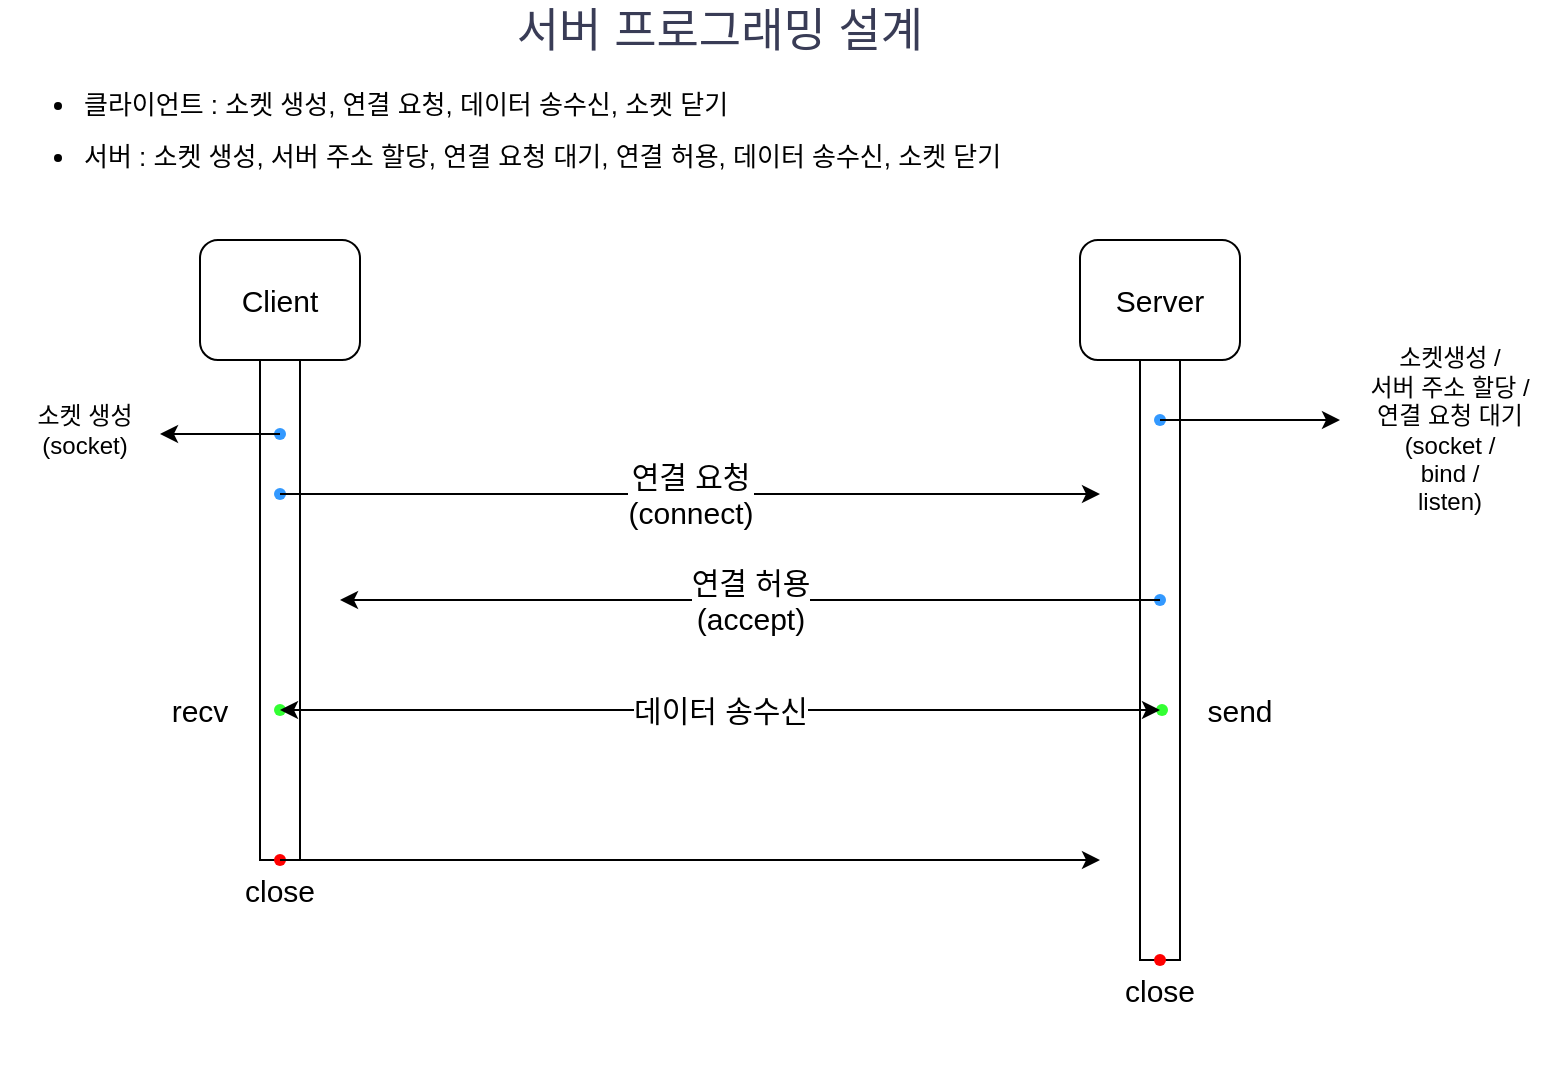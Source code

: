<mxfile version="24.7.6">
  <diagram name="페이지-1" id="Oy09YMq7JXKhEEB8FjI7">
    <mxGraphModel dx="989" dy="532" grid="1" gridSize="10" guides="1" tooltips="1" connect="1" arrows="1" fold="1" page="1" pageScale="1" pageWidth="827" pageHeight="1169" math="0" shadow="0">
      <root>
        <mxCell id="0" />
        <mxCell id="1" parent="0" />
        <mxCell id="PLHJU6RH4WrfTBuvKlq1-2" value="&lt;font style=&quot;font-size: 23px;&quot;&gt;서버 프로그래밍 설계&lt;/font&gt;" style="text;strokeColor=none;align=center;fillColor=none;html=1;verticalAlign=middle;whiteSpace=wrap;rounded=0;labelBackgroundColor=none;fontColor=#393C56;fontSize=23;" parent="1" vertex="1">
          <mxGeometry x="240" y="30" width="320" height="30" as="geometry" />
        </mxCell>
        <mxCell id="iw1IhrgtUYSzo-H0P91l-19" value="" style="group;fontSize=15;" vertex="1" connectable="0" parent="1">
          <mxGeometry x="560" y="93" width="260" height="480" as="geometry" />
        </mxCell>
        <mxCell id="iw1IhrgtUYSzo-H0P91l-5" value="Server" style="rounded=1;whiteSpace=wrap;html=1;fontSize=15;" vertex="1" parent="iw1IhrgtUYSzo-H0P91l-19">
          <mxGeometry x="20" y="57" width="80" height="60" as="geometry" />
        </mxCell>
        <mxCell id="iw1IhrgtUYSzo-H0P91l-7" value="" style="rounded=0;whiteSpace=wrap;html=1;fontSize=15;" vertex="1" parent="iw1IhrgtUYSzo-H0P91l-19">
          <mxGeometry x="50" y="117" width="20" height="300" as="geometry" />
        </mxCell>
        <mxCell id="iw1IhrgtUYSzo-H0P91l-35" value="" style="shape=waypoint;sketch=0;fillStyle=solid;size=6;pointerEvents=1;points=[];fillColor=#007FFF;resizable=0;rotatable=0;perimeter=centerPerimeter;snapToPoint=1;strokeColor=#3399FF;fontSize=15;" vertex="1" parent="iw1IhrgtUYSzo-H0P91l-19">
          <mxGeometry x="50" y="137" width="20" height="20" as="geometry" />
        </mxCell>
        <mxCell id="iw1IhrgtUYSzo-H0P91l-39" value="" style="shape=waypoint;sketch=0;fillStyle=solid;size=6;pointerEvents=1;points=[];fillColor=none;resizable=0;rotatable=0;perimeter=centerPerimeter;snapToPoint=1;strokeColor=#3399FF;fontSize=15;" vertex="1" parent="iw1IhrgtUYSzo-H0P91l-19">
          <mxGeometry x="50" y="227" width="20" height="20" as="geometry" />
        </mxCell>
        <mxCell id="iw1IhrgtUYSzo-H0P91l-38" value="" style="shape=waypoint;sketch=0;fillStyle=solid;size=6;pointerEvents=1;points=[];fillColor=none;resizable=0;rotatable=0;perimeter=centerPerimeter;snapToPoint=1;strokeColor=#33FF33;fontSize=15;" vertex="1" parent="iw1IhrgtUYSzo-H0P91l-19">
          <mxGeometry x="51" y="282" width="20" height="20" as="geometry" />
        </mxCell>
        <mxCell id="iw1IhrgtUYSzo-H0P91l-42" value="send" style="text;html=1;align=center;verticalAlign=middle;whiteSpace=wrap;rounded=0;fontSize=15;" vertex="1" parent="iw1IhrgtUYSzo-H0P91l-19">
          <mxGeometry x="70" y="277" width="60" height="30" as="geometry" />
        </mxCell>
        <mxCell id="iw1IhrgtUYSzo-H0P91l-47" value="" style="shape=waypoint;sketch=0;fillStyle=solid;size=6;pointerEvents=1;points=[];fillColor=none;resizable=0;rotatable=0;perimeter=centerPerimeter;snapToPoint=1;strokeColor=#FF0000;fontSize=15;" vertex="1" parent="iw1IhrgtUYSzo-H0P91l-19">
          <mxGeometry x="50" y="407" width="20" height="20" as="geometry" />
        </mxCell>
        <mxCell id="iw1IhrgtUYSzo-H0P91l-48" value="close" style="text;html=1;align=center;verticalAlign=middle;whiteSpace=wrap;rounded=0;fontSize=15;" vertex="1" parent="iw1IhrgtUYSzo-H0P91l-19">
          <mxGeometry x="30" y="417" width="60" height="30" as="geometry" />
        </mxCell>
        <mxCell id="iw1IhrgtUYSzo-H0P91l-3" value="Client" style="rounded=1;whiteSpace=wrap;html=1;fontSize=15;" vertex="1" parent="iw1IhrgtUYSzo-H0P91l-19">
          <mxGeometry x="-420" y="57" width="80" height="60" as="geometry" />
        </mxCell>
        <mxCell id="iw1IhrgtUYSzo-H0P91l-6" value="" style="rounded=0;whiteSpace=wrap;html=1;gradientColor=none;fontSize=15;" vertex="1" parent="iw1IhrgtUYSzo-H0P91l-19">
          <mxGeometry x="-390" y="117" width="20" height="250" as="geometry" />
        </mxCell>
        <mxCell id="iw1IhrgtUYSzo-H0P91l-40" value="" style="shape=waypoint;sketch=0;fillStyle=solid;size=6;pointerEvents=1;points=[];fillColor=none;resizable=0;rotatable=0;perimeter=centerPerimeter;snapToPoint=1;strokeColor=#3399FF;fontSize=15;" vertex="1" parent="iw1IhrgtUYSzo-H0P91l-19">
          <mxGeometry x="-390" y="174" width="20" height="20" as="geometry" />
        </mxCell>
        <mxCell id="iw1IhrgtUYSzo-H0P91l-41" value="" style="shape=waypoint;sketch=0;fillStyle=solid;size=6;pointerEvents=1;points=[];fillColor=none;resizable=0;rotatable=0;perimeter=centerPerimeter;snapToPoint=1;strokeColor=#33FF33;fontSize=15;" vertex="1" parent="iw1IhrgtUYSzo-H0P91l-19">
          <mxGeometry x="-390" y="282" width="20" height="20" as="geometry" />
        </mxCell>
        <mxCell id="iw1IhrgtUYSzo-H0P91l-43" value="recv" style="text;html=1;align=center;verticalAlign=middle;whiteSpace=wrap;rounded=0;fontSize=15;" vertex="1" parent="iw1IhrgtUYSzo-H0P91l-19">
          <mxGeometry x="-450" y="277" width="60" height="30" as="geometry" />
        </mxCell>
        <mxCell id="iw1IhrgtUYSzo-H0P91l-44" value="" style="shape=waypoint;sketch=0;fillStyle=solid;size=6;pointerEvents=1;points=[];fillColor=none;resizable=0;rotatable=0;perimeter=centerPerimeter;snapToPoint=1;strokeColor=#FF0000;fontSize=15;" vertex="1" parent="iw1IhrgtUYSzo-H0P91l-19">
          <mxGeometry x="-390" y="357" width="20" height="20" as="geometry" />
        </mxCell>
        <mxCell id="iw1IhrgtUYSzo-H0P91l-45" value="close" style="text;html=1;align=center;verticalAlign=middle;whiteSpace=wrap;rounded=0;fontSize=15;" vertex="1" parent="iw1IhrgtUYSzo-H0P91l-19">
          <mxGeometry x="-410" y="367" width="60" height="30" as="geometry" />
        </mxCell>
        <mxCell id="iw1IhrgtUYSzo-H0P91l-50" value="" style="shape=waypoint;sketch=0;fillStyle=solid;size=6;pointerEvents=1;points=[];fillColor=#007FFF;resizable=0;rotatable=0;perimeter=centerPerimeter;snapToPoint=1;strokeColor=#3399FF;fontSize=15;" vertex="1" parent="iw1IhrgtUYSzo-H0P91l-19">
          <mxGeometry x="-390" y="144" width="20" height="20" as="geometry" />
        </mxCell>
        <mxCell id="iw1IhrgtUYSzo-H0P91l-31" value="&lt;div style=&quot;font-size: 15px;&quot;&gt;연결 요청&lt;br style=&quot;font-size: 15px;&quot;&gt;&lt;/div&gt;&lt;div style=&quot;font-size: 15px;&quot;&gt;(connect)&lt;/div&gt;" style="endArrow=classic;html=1;rounded=0;exitX=0.45;exitY=0.65;exitDx=0;exitDy=0;exitPerimeter=0;fontSize=15;" edge="1" parent="iw1IhrgtUYSzo-H0P91l-19">
          <mxGeometry width="50" height="50" relative="1" as="geometry">
            <mxPoint x="-380" y="184" as="sourcePoint" />
            <mxPoint x="30" y="184" as="targetPoint" />
            <mxPoint as="offset" />
          </mxGeometry>
        </mxCell>
        <mxCell id="iw1IhrgtUYSzo-H0P91l-32" value="연결 허용&lt;div style=&quot;font-size: 15px;&quot;&gt;(accept)&lt;/div&gt;" style="endArrow=classic;html=1;rounded=0;exitX=0.5;exitY=0.55;exitDx=0;exitDy=0;exitPerimeter=0;fontSize=15;" edge="1" parent="iw1IhrgtUYSzo-H0P91l-19" source="iw1IhrgtUYSzo-H0P91l-39">
          <mxGeometry width="50" height="50" relative="1" as="geometry">
            <mxPoint x="30" y="237" as="sourcePoint" />
            <mxPoint x="-350" y="237" as="targetPoint" />
          </mxGeometry>
        </mxCell>
        <mxCell id="iw1IhrgtUYSzo-H0P91l-34" value="데이터 송수신" style="endArrow=classic;startArrow=classic;html=1;rounded=0;entryX=0.6;entryY=0.45;entryDx=0;entryDy=0;entryPerimeter=0;exitX=0.45;exitY=0.5;exitDx=0;exitDy=0;exitPerimeter=0;fontSize=15;" edge="1" parent="iw1IhrgtUYSzo-H0P91l-19">
          <mxGeometry width="50" height="50" relative="1" as="geometry">
            <mxPoint x="60" y="292" as="sourcePoint" />
            <mxPoint x="-380" y="292" as="targetPoint" />
          </mxGeometry>
        </mxCell>
        <mxCell id="iw1IhrgtUYSzo-H0P91l-36" value="" style="endArrow=classic;html=1;rounded=0;exitX=0.45;exitY=0.7;exitDx=0;exitDy=0;exitPerimeter=0;fontSize=15;" edge="1" parent="iw1IhrgtUYSzo-H0P91l-19" source="iw1IhrgtUYSzo-H0P91l-35">
          <mxGeometry width="50" height="50" relative="1" as="geometry">
            <mxPoint x="20" y="257" as="sourcePoint" />
            <mxPoint x="150" y="147" as="targetPoint" />
          </mxGeometry>
        </mxCell>
        <mxCell id="iw1IhrgtUYSzo-H0P91l-37" value="&lt;div style=&quot;font-size: 12px;&quot;&gt;소켓생성 /&lt;/div&gt;&lt;div style=&quot;font-size: 12px;&quot;&gt;서버 주소 할당 /&lt;/div&gt;&lt;div style=&quot;font-size: 12px;&quot;&gt;연결 요청 대기&lt;/div&gt;(socket /&lt;div style=&quot;font-size: 12px;&quot;&gt;bind /&lt;/div&gt;&lt;div style=&quot;font-size: 12px;&quot;&gt;listen)&lt;/div&gt;" style="text;html=1;align=center;verticalAlign=middle;whiteSpace=wrap;rounded=0;fontSize=12;" vertex="1" parent="iw1IhrgtUYSzo-H0P91l-19">
          <mxGeometry x="150" y="137" width="110" height="30" as="geometry" />
        </mxCell>
        <mxCell id="iw1IhrgtUYSzo-H0P91l-46" value="" style="endArrow=classic;html=1;rounded=0;exitX=0.5;exitY=0;exitDx=0;exitDy=0;fontSize=15;" edge="1" parent="iw1IhrgtUYSzo-H0P91l-19">
          <mxGeometry width="50" height="50" relative="1" as="geometry">
            <mxPoint x="-380" y="367" as="sourcePoint" />
            <mxPoint x="30" y="367" as="targetPoint" />
          </mxGeometry>
        </mxCell>
        <mxCell id="iw1IhrgtUYSzo-H0P91l-51" value="&lt;div style=&quot;font-size: 12px;&quot;&gt;소켓 생성&lt;/div&gt;(socket)" style="text;html=1;align=center;verticalAlign=middle;whiteSpace=wrap;rounded=0;fontSize=12;" vertex="1" parent="iw1IhrgtUYSzo-H0P91l-19">
          <mxGeometry x="-520" y="137" width="85" height="30" as="geometry" />
        </mxCell>
        <mxCell id="iw1IhrgtUYSzo-H0P91l-52" value="" style="endArrow=classic;html=1;rounded=0;exitX=0.429;exitY=0.434;exitDx=0;exitDy=0;exitPerimeter=0;" edge="1" parent="iw1IhrgtUYSzo-H0P91l-19" source="iw1IhrgtUYSzo-H0P91l-50">
          <mxGeometry width="50" height="50" relative="1" as="geometry">
            <mxPoint x="-240" y="164" as="sourcePoint" />
            <mxPoint x="-440" y="154" as="targetPoint" />
          </mxGeometry>
        </mxCell>
        <mxCell id="iw1IhrgtUYSzo-H0P91l-53" value="&lt;ul style=&quot;line-height: 200%; font-size: 13px;&quot;&gt;&lt;li&gt;클라이언트 : 소켓 생성, 연결 요청, 데이터 송수신, 소켓 닫기&lt;/li&gt;&lt;li&gt;서버 : 소켓 생성, 서버 주소 할당, 연결 요청 대기, 연결 허용, 데이터 송수신, 소켓 닫기&lt;/li&gt;&lt;/ul&gt;" style="text;html=1;align=left;verticalAlign=middle;whiteSpace=wrap;rounded=0;" vertex="1" parent="1">
          <mxGeometry x="40" y="80" width="580" height="30" as="geometry" />
        </mxCell>
      </root>
    </mxGraphModel>
  </diagram>
</mxfile>
